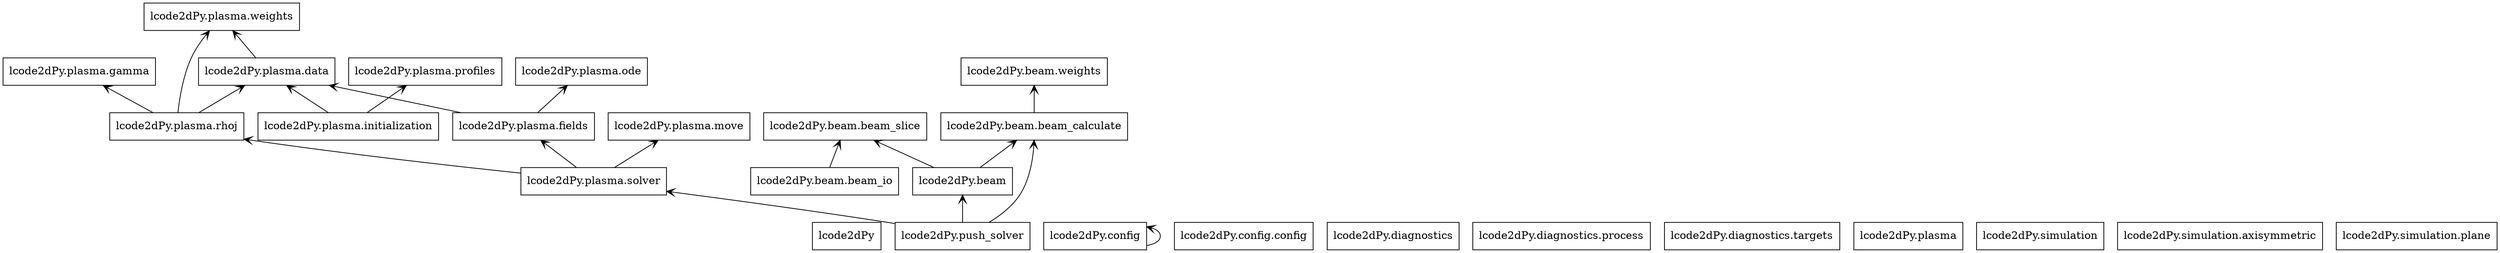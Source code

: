 digraph "packages" {
charset="utf-8"
rankdir=BT
"0" [label="lcode2dPy", shape="box"];
"1" [label="lcode2dPy.beam", shape="box"];
"2" [label="lcode2dPy.beam.beam_calculate", shape="box"];
"3" [label="lcode2dPy.beam.beam_io", shape="box"];
"4" [label="lcode2dPy.beam.beam_slice", shape="box"];
"5" [label="lcode2dPy.beam.weights", shape="box"];
"6" [label="lcode2dPy.config", shape="box"];
"7" [label="lcode2dPy.config.config", shape="box"];
"8" [label="lcode2dPy.diagnostics", shape="box"];
"9" [label="lcode2dPy.diagnostics.process", shape="box"];
"10" [label="lcode2dPy.diagnostics.targets", shape="box"];
"11" [label="lcode2dPy.plasma", shape="box"];
"12" [label="lcode2dPy.plasma.data", shape="box"];
"13" [label="lcode2dPy.plasma.fields", shape="box"];
"14" [label="lcode2dPy.plasma.gamma", shape="box"];
"15" [label="lcode2dPy.plasma.initialization", shape="box"];
"16" [label="lcode2dPy.plasma.move", shape="box"];
"17" [label="lcode2dPy.plasma.ode", shape="box"];
"18" [label="lcode2dPy.plasma.profiles", shape="box"];
"19" [label="lcode2dPy.plasma.rhoj", shape="box"];
"20" [label="lcode2dPy.plasma.solver", shape="box"];
"21" [label="lcode2dPy.plasma.weights", shape="box"];
"22" [label="lcode2dPy.push_solver", shape="box"];
"23" [label="lcode2dPy.simulation", shape="box"];
"24" [label="lcode2dPy.simulation.axisymmetric", shape="box"];
"25" [label="lcode2dPy.simulation.plane", shape="box"];
"1" -> "2" [arrowhead="open", arrowtail="none"];
"1" -> "4" [arrowhead="open", arrowtail="none"];
"2" -> "5" [arrowhead="open", arrowtail="none"];
"3" -> "4" [arrowhead="open", arrowtail="none"];
"6" -> "6" [arrowhead="open", arrowtail="none"];
"12" -> "21" [arrowhead="open", arrowtail="none"];
"13" -> "12" [arrowhead="open", arrowtail="none"];
"13" -> "17" [arrowhead="open", arrowtail="none"];
"15" -> "12" [arrowhead="open", arrowtail="none"];
"15" -> "18" [arrowhead="open", arrowtail="none"];
"19" -> "12" [arrowhead="open", arrowtail="none"];
"19" -> "14" [arrowhead="open", arrowtail="none"];
"19" -> "21" [arrowhead="open", arrowtail="none"];
"20" -> "13" [arrowhead="open", arrowtail="none"];
"20" -> "16" [arrowhead="open", arrowtail="none"];
"20" -> "19" [arrowhead="open", arrowtail="none"];
"22" -> "1" [arrowhead="open", arrowtail="none"];
"22" -> "2" [arrowhead="open", arrowtail="none"];
"22" -> "20" [arrowhead="open", arrowtail="none"];
}
